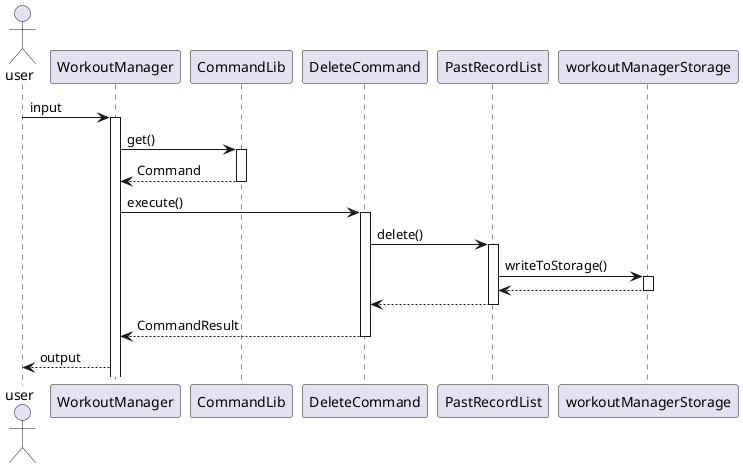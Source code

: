 @startuml
actor user
user -> WorkoutManager : input
activate WorkoutManager

WorkoutManager -> CommandLib : get()
activate CommandLib
CommandLib --> WorkoutManager : Command
deactivate CommandLib

WorkoutManager -> DeleteCommand : execute()
activate DeleteCommand

DeleteCommand -> PastRecordList : delete()
activate PastRecordList
PastRecordList -> workoutManagerStorage: writeToStorage()
activate workoutManagerStorage
workoutManagerStorage --> PastRecordList
deactivate workoutManagerStorage
PastRecordList --> DeleteCommand
deactivate PastRecordList

DeleteCommand --> WorkoutManager : CommandResult
deactivate DeleteCommand

WorkoutManager -->  user : output

@enduml